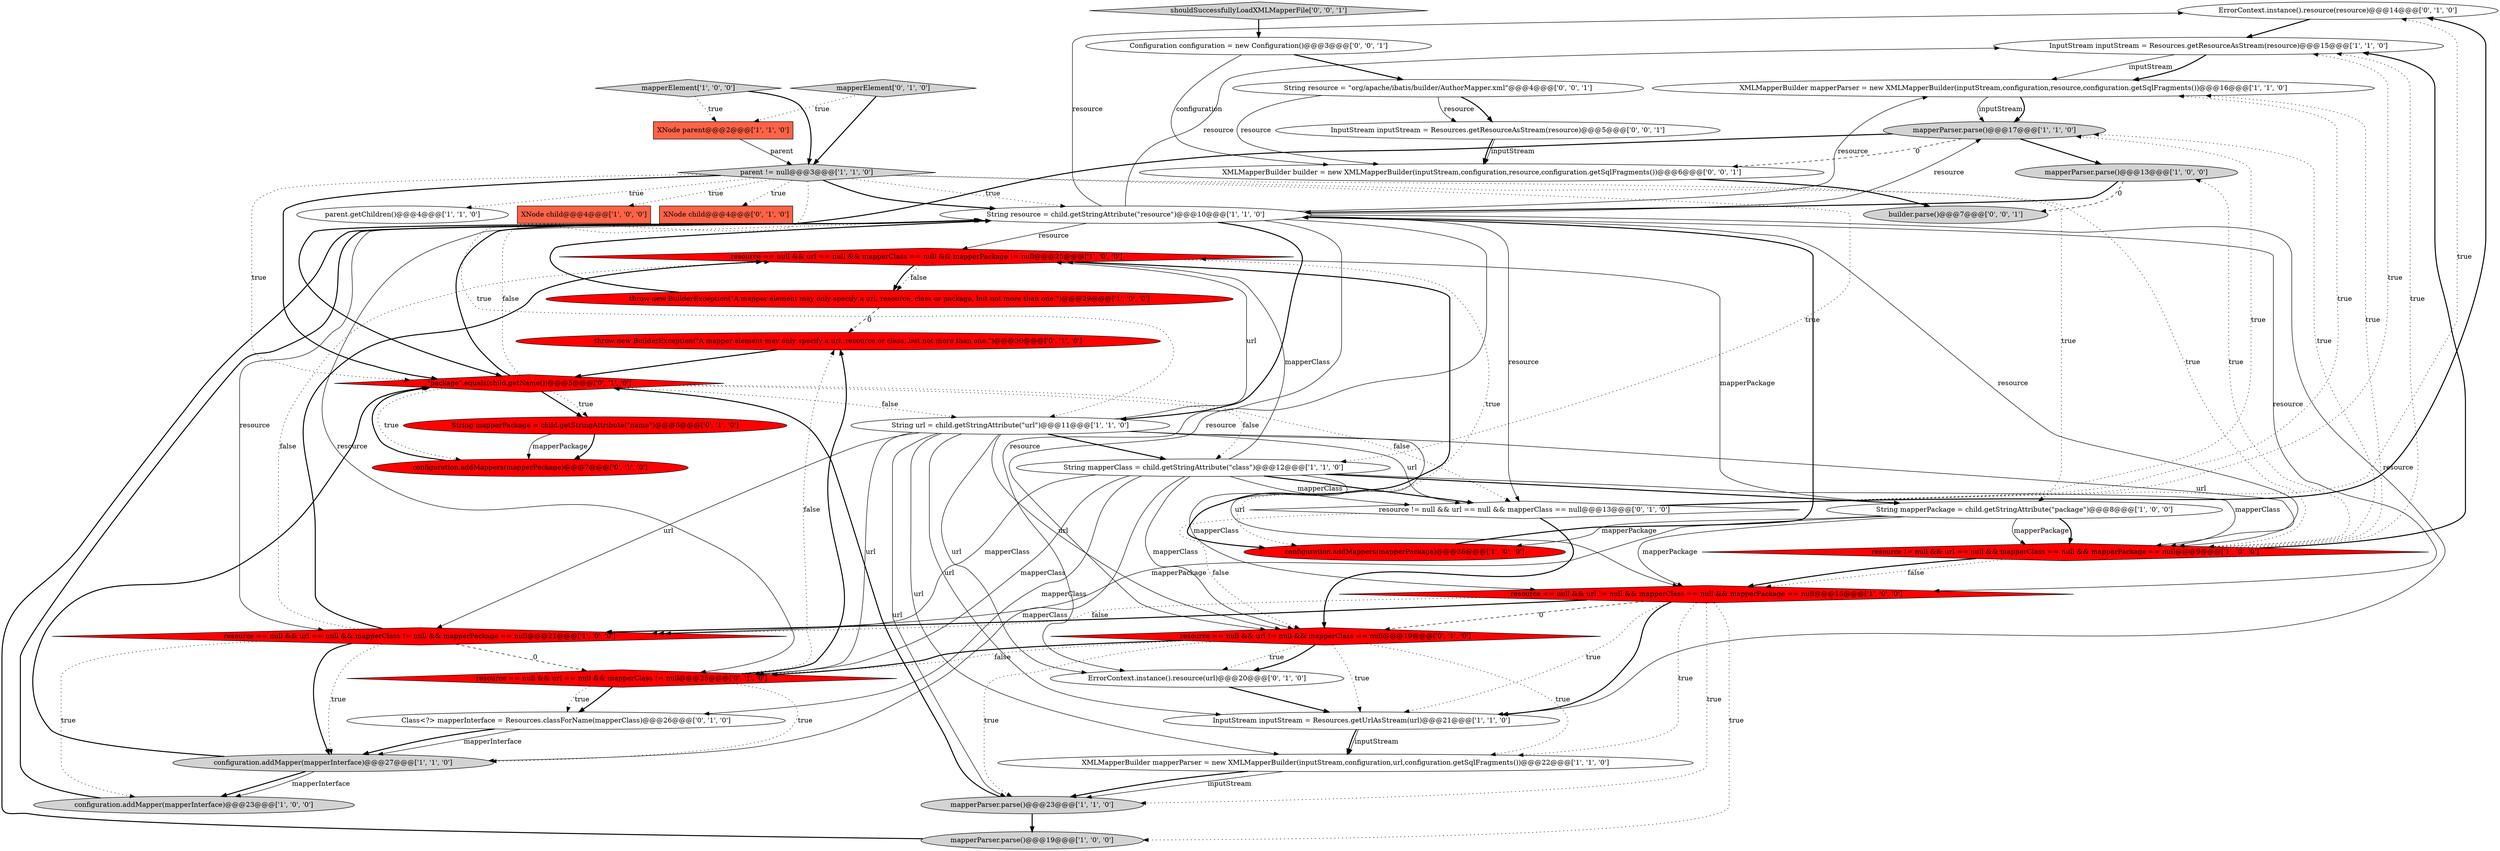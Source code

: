 digraph {
34 [style = filled, label = "ErrorContext.instance().resource(resource)@@@14@@@['0', '1', '0']", fillcolor = white, shape = ellipse image = "AAA0AAABBB2BBB"];
22 [style = filled, label = "parent.getChildren()@@@4@@@['1', '1', '0']", fillcolor = white, shape = ellipse image = "AAA0AAABBB1BBB"];
10 [style = filled, label = "XNode child@@@4@@@['1', '0', '0']", fillcolor = tomato, shape = box image = "AAA0AAABBB1BBB"];
36 [style = filled, label = "mapperElement['0', '1', '0']", fillcolor = lightgray, shape = diamond image = "AAA0AAABBB2BBB"];
30 [style = filled, label = "throw new BuilderException(\"A mapper element may only specify a url, resource or class, but not more than one.\")@@@30@@@['0', '1', '0']", fillcolor = red, shape = ellipse image = "AAA1AAABBB2BBB"];
11 [style = filled, label = "configuration.addMapper(mapperInterface)@@@27@@@['1', '1', '0']", fillcolor = lightgray, shape = ellipse image = "AAA0AAABBB1BBB"];
38 [style = filled, label = "builder.parse()@@@7@@@['0', '0', '1']", fillcolor = lightgray, shape = ellipse image = "AAA0AAABBB3BBB"];
28 [style = filled, label = "String mapperPackage = child.getStringAttribute(\"name\")@@@6@@@['0', '1', '0']", fillcolor = red, shape = ellipse image = "AAA1AAABBB2BBB"];
41 [style = filled, label = "String resource = \"org/apache/ibatis/builder/AuthorMapper.xml\"@@@4@@@['0', '0', '1']", fillcolor = white, shape = ellipse image = "AAA0AAABBB3BBB"];
7 [style = filled, label = "mapperElement['1', '0', '0']", fillcolor = lightgray, shape = diamond image = "AAA0AAABBB1BBB"];
40 [style = filled, label = "InputStream inputStream = Resources.getResourceAsStream(resource)@@@5@@@['0', '0', '1']", fillcolor = white, shape = ellipse image = "AAA0AAABBB3BBB"];
18 [style = filled, label = "mapperParser.parse()@@@17@@@['1', '1', '0']", fillcolor = lightgray, shape = ellipse image = "AAA0AAABBB1BBB"];
16 [style = filled, label = "configuration.addMapper(mapperInterface)@@@23@@@['1', '0', '0']", fillcolor = lightgray, shape = ellipse image = "AAA0AAABBB1BBB"];
37 [style = filled, label = "XMLMapperBuilder builder = new XMLMapperBuilder(inputStream,configuration,resource,configuration.getSqlFragments())@@@6@@@['0', '0', '1']", fillcolor = white, shape = ellipse image = "AAA0AAABBB3BBB"];
0 [style = filled, label = "XMLMapperBuilder mapperParser = new XMLMapperBuilder(inputStream,configuration,resource,configuration.getSqlFragments())@@@16@@@['1', '1', '0']", fillcolor = white, shape = ellipse image = "AAA0AAABBB1BBB"];
6 [style = filled, label = "InputStream inputStream = Resources.getResourceAsStream(resource)@@@15@@@['1', '1', '0']", fillcolor = white, shape = ellipse image = "AAA0AAABBB1BBB"];
21 [style = filled, label = "mapperParser.parse()@@@23@@@['1', '1', '0']", fillcolor = lightgray, shape = ellipse image = "AAA0AAABBB1BBB"];
15 [style = filled, label = "String url = child.getStringAttribute(\"url\")@@@11@@@['1', '1', '0']", fillcolor = white, shape = ellipse image = "AAA0AAABBB1BBB"];
33 [style = filled, label = "resource == null && url == null && mapperClass != null@@@25@@@['0', '1', '0']", fillcolor = red, shape = diamond image = "AAA1AAABBB2BBB"];
35 [style = filled, label = "resource == null && url != null && mapperClass == null@@@19@@@['0', '1', '0']", fillcolor = red, shape = diamond image = "AAA1AAABBB2BBB"];
42 [style = filled, label = "Configuration configuration = new Configuration()@@@3@@@['0', '0', '1']", fillcolor = white, shape = ellipse image = "AAA0AAABBB3BBB"];
20 [style = filled, label = "String mapperClass = child.getStringAttribute(\"class\")@@@12@@@['1', '1', '0']", fillcolor = white, shape = ellipse image = "AAA0AAABBB1BBB"];
8 [style = filled, label = "throw new BuilderException(\"A mapper element may only specify a url, resource, class or package, but not more than one.\")@@@29@@@['1', '0', '0']", fillcolor = red, shape = ellipse image = "AAA1AAABBB1BBB"];
24 [style = filled, label = "parent != null@@@3@@@['1', '1', '0']", fillcolor = lightgray, shape = diamond image = "AAA0AAABBB1BBB"];
17 [style = filled, label = "XMLMapperBuilder mapperParser = new XMLMapperBuilder(inputStream,configuration,url,configuration.getSqlFragments())@@@22@@@['1', '1', '0']", fillcolor = white, shape = ellipse image = "AAA0AAABBB1BBB"];
26 [style = filled, label = "ErrorContext.instance().resource(url)@@@20@@@['0', '1', '0']", fillcolor = white, shape = ellipse image = "AAA0AAABBB2BBB"];
4 [style = filled, label = "configuration.addMappers(mapperPackage)@@@26@@@['1', '0', '0']", fillcolor = red, shape = ellipse image = "AAA1AAABBB1BBB"];
5 [style = filled, label = "XNode parent@@@2@@@['1', '1', '0']", fillcolor = tomato, shape = box image = "AAA0AAABBB1BBB"];
19 [style = filled, label = "String resource = child.getStringAttribute(\"resource\")@@@10@@@['1', '1', '0']", fillcolor = white, shape = ellipse image = "AAA0AAABBB1BBB"];
29 [style = filled, label = "Class<?> mapperInterface = Resources.classForName(mapperClass)@@@26@@@['0', '1', '0']", fillcolor = white, shape = ellipse image = "AAA0AAABBB2BBB"];
9 [style = filled, label = "resource == null && url == null && mapperClass != null && mapperPackage == null@@@21@@@['1', '0', '0']", fillcolor = red, shape = diamond image = "AAA1AAABBB1BBB"];
14 [style = filled, label = "mapperParser.parse()@@@13@@@['1', '0', '0']", fillcolor = lightgray, shape = ellipse image = "AAA0AAABBB1BBB"];
27 [style = filled, label = "\"package\".equals(child.getName())@@@5@@@['0', '1', '0']", fillcolor = red, shape = diamond image = "AAA1AAABBB2BBB"];
31 [style = filled, label = "resource != null && url == null && mapperClass == null@@@13@@@['0', '1', '0']", fillcolor = white, shape = diamond image = "AAA0AAABBB2BBB"];
25 [style = filled, label = "XNode child@@@4@@@['0', '1', '0']", fillcolor = tomato, shape = box image = "AAA0AAABBB2BBB"];
13 [style = filled, label = "resource != null && url == null && mapperClass == null && mapperPackage == null@@@9@@@['1', '0', '0']", fillcolor = red, shape = diamond image = "AAA1AAABBB1BBB"];
39 [style = filled, label = "shouldSuccessfullyLoadXMLMapperFile['0', '0', '1']", fillcolor = lightgray, shape = diamond image = "AAA0AAABBB3BBB"];
12 [style = filled, label = "String mapperPackage = child.getStringAttribute(\"package\")@@@8@@@['1', '0', '0']", fillcolor = white, shape = ellipse image = "AAA0AAABBB1BBB"];
23 [style = filled, label = "resource == null && url != null && mapperClass == null && mapperPackage == null@@@15@@@['1', '0', '0']", fillcolor = red, shape = diamond image = "AAA1AAABBB1BBB"];
3 [style = filled, label = "InputStream inputStream = Resources.getUrlAsStream(url)@@@21@@@['1', '1', '0']", fillcolor = white, shape = ellipse image = "AAA0AAABBB1BBB"];
1 [style = filled, label = "mapperParser.parse()@@@19@@@['1', '0', '0']", fillcolor = lightgray, shape = ellipse image = "AAA0AAABBB1BBB"];
2 [style = filled, label = "resource == null && url == null && mapperClass == null && mapperPackage != null@@@25@@@['1', '0', '0']", fillcolor = red, shape = diamond image = "AAA1AAABBB1BBB"];
32 [style = filled, label = "configuration.addMappers(mapperPackage)@@@7@@@['0', '1', '0']", fillcolor = red, shape = ellipse image = "AAA1AAABBB2BBB"];
24->12 [style = dotted, label="true"];
33->30 [style = dotted, label="false"];
42->41 [style = bold, label=""];
27->32 [style = dotted, label="true"];
15->21 [style = solid, label="url"];
9->11 [style = bold, label=""];
20->23 [style = solid, label="mapperClass"];
29->11 [style = solid, label="mapperInterface"];
24->25 [style = dotted, label="true"];
19->6 [style = solid, label="resource"];
27->28 [style = bold, label=""];
31->35 [style = dotted, label="false"];
35->26 [style = dotted, label="true"];
12->23 [style = solid, label="mapperPackage"];
19->2 [style = solid, label="resource"];
24->27 [style = dotted, label="true"];
19->26 [style = solid, label="resource"];
12->9 [style = solid, label="mapperPackage"];
27->20 [style = dotted, label="false"];
15->17 [style = solid, label="url"];
12->13 [style = solid, label="mapperPackage"];
36->24 [style = bold, label=""];
31->35 [style = bold, label=""];
27->31 [style = dotted, label="false"];
15->20 [style = bold, label=""];
37->38 [style = bold, label=""];
21->1 [style = bold, label=""];
31->34 [style = dotted, label="true"];
8->30 [style = dashed, label="0"];
27->19 [style = bold, label=""];
19->15 [style = bold, label=""];
23->17 [style = dotted, label="true"];
17->21 [style = bold, label=""];
24->27 [style = bold, label=""];
0->18 [style = solid, label="inputStream"];
40->37 [style = bold, label=""];
13->6 [style = dotted, label="true"];
33->11 [style = dotted, label="true"];
11->16 [style = bold, label=""];
24->19 [style = bold, label=""];
40->37 [style = solid, label="inputStream"];
28->32 [style = solid, label="mapperPackage"];
9->2 [style = bold, label=""];
19->18 [style = solid, label="resource"];
19->23 [style = solid, label="resource"];
15->33 [style = solid, label="url"];
31->6 [style = dotted, label="true"];
30->27 [style = bold, label=""];
4->19 [style = bold, label=""];
23->21 [style = dotted, label="true"];
23->35 [style = dashed, label="0"];
23->9 [style = dotted, label="false"];
20->2 [style = solid, label="mapperClass"];
35->21 [style = dotted, label="true"];
23->3 [style = bold, label=""];
20->31 [style = bold, label=""];
19->31 [style = solid, label="resource"];
15->2 [style = solid, label="url"];
16->19 [style = bold, label=""];
2->4 [style = bold, label=""];
15->26 [style = solid, label="url"];
33->29 [style = bold, label=""];
20->13 [style = solid, label="mapperClass"];
5->24 [style = solid, label="parent"];
7->24 [style = bold, label=""];
23->1 [style = dotted, label="true"];
13->0 [style = dotted, label="true"];
24->22 [style = dotted, label="true"];
18->37 [style = dashed, label="0"];
23->3 [style = dotted, label="true"];
33->30 [style = bold, label=""];
12->4 [style = solid, label="mapperPackage"];
12->2 [style = solid, label="mapperPackage"];
24->19 [style = dotted, label="true"];
20->35 [style = solid, label="mapperClass"];
1->19 [style = bold, label=""];
39->42 [style = bold, label=""];
29->11 [style = bold, label=""];
19->9 [style = solid, label="resource"];
24->13 [style = dotted, label="true"];
13->18 [style = dotted, label="true"];
13->23 [style = dotted, label="false"];
21->27 [style = bold, label=""];
15->9 [style = solid, label="url"];
20->11 [style = solid, label="mapperClass"];
26->3 [style = bold, label=""];
15->23 [style = solid, label="url"];
19->34 [style = solid, label="resource"];
9->11 [style = dotted, label="true"];
11->16 [style = solid, label="mapperInterface"];
14->19 [style = bold, label=""];
32->27 [style = bold, label=""];
31->0 [style = dotted, label="true"];
31->18 [style = dotted, label="true"];
27->15 [style = dotted, label="false"];
31->34 [style = bold, label=""];
28->32 [style = bold, label=""];
7->5 [style = dotted, label="true"];
12->13 [style = bold, label=""];
19->13 [style = solid, label="resource"];
41->40 [style = bold, label=""];
6->0 [style = solid, label="inputStream"];
15->31 [style = solid, label="url"];
24->20 [style = dotted, label="true"];
14->38 [style = dashed, label="0"];
2->4 [style = dotted, label="true"];
2->8 [style = dotted, label="false"];
33->29 [style = dotted, label="true"];
3->17 [style = bold, label=""];
0->18 [style = bold, label=""];
3->17 [style = solid, label="inputStream"];
9->16 [style = dotted, label="true"];
13->6 [style = bold, label=""];
41->40 [style = solid, label="resource"];
13->14 [style = dotted, label="true"];
35->26 [style = bold, label=""];
27->19 [style = dotted, label="false"];
17->21 [style = solid, label="inputStream"];
15->3 [style = solid, label="url"];
35->33 [style = dotted, label="false"];
42->37 [style = solid, label="configuration"];
8->19 [style = bold, label=""];
35->3 [style = dotted, label="true"];
35->33 [style = bold, label=""];
9->2 [style = dotted, label="false"];
6->0 [style = bold, label=""];
20->29 [style = solid, label="mapperClass"];
41->37 [style = solid, label="resource"];
19->0 [style = solid, label="resource"];
19->3 [style = solid, label="resource"];
20->9 [style = solid, label="mapperClass"];
9->33 [style = dashed, label="0"];
24->10 [style = dotted, label="true"];
27->28 [style = dotted, label="true"];
20->31 [style = solid, label="mapperClass"];
18->27 [style = bold, label=""];
19->33 [style = solid, label="resource"];
19->35 [style = solid, label="resource"];
24->15 [style = dotted, label="true"];
20->12 [style = bold, label=""];
34->6 [style = bold, label=""];
20->33 [style = solid, label="mapperClass"];
15->13 [style = solid, label="url"];
13->23 [style = bold, label=""];
35->17 [style = dotted, label="true"];
36->5 [style = dotted, label="true"];
23->9 [style = bold, label=""];
18->14 [style = bold, label=""];
2->8 [style = bold, label=""];
15->35 [style = solid, label="url"];
11->27 [style = bold, label=""];
}
